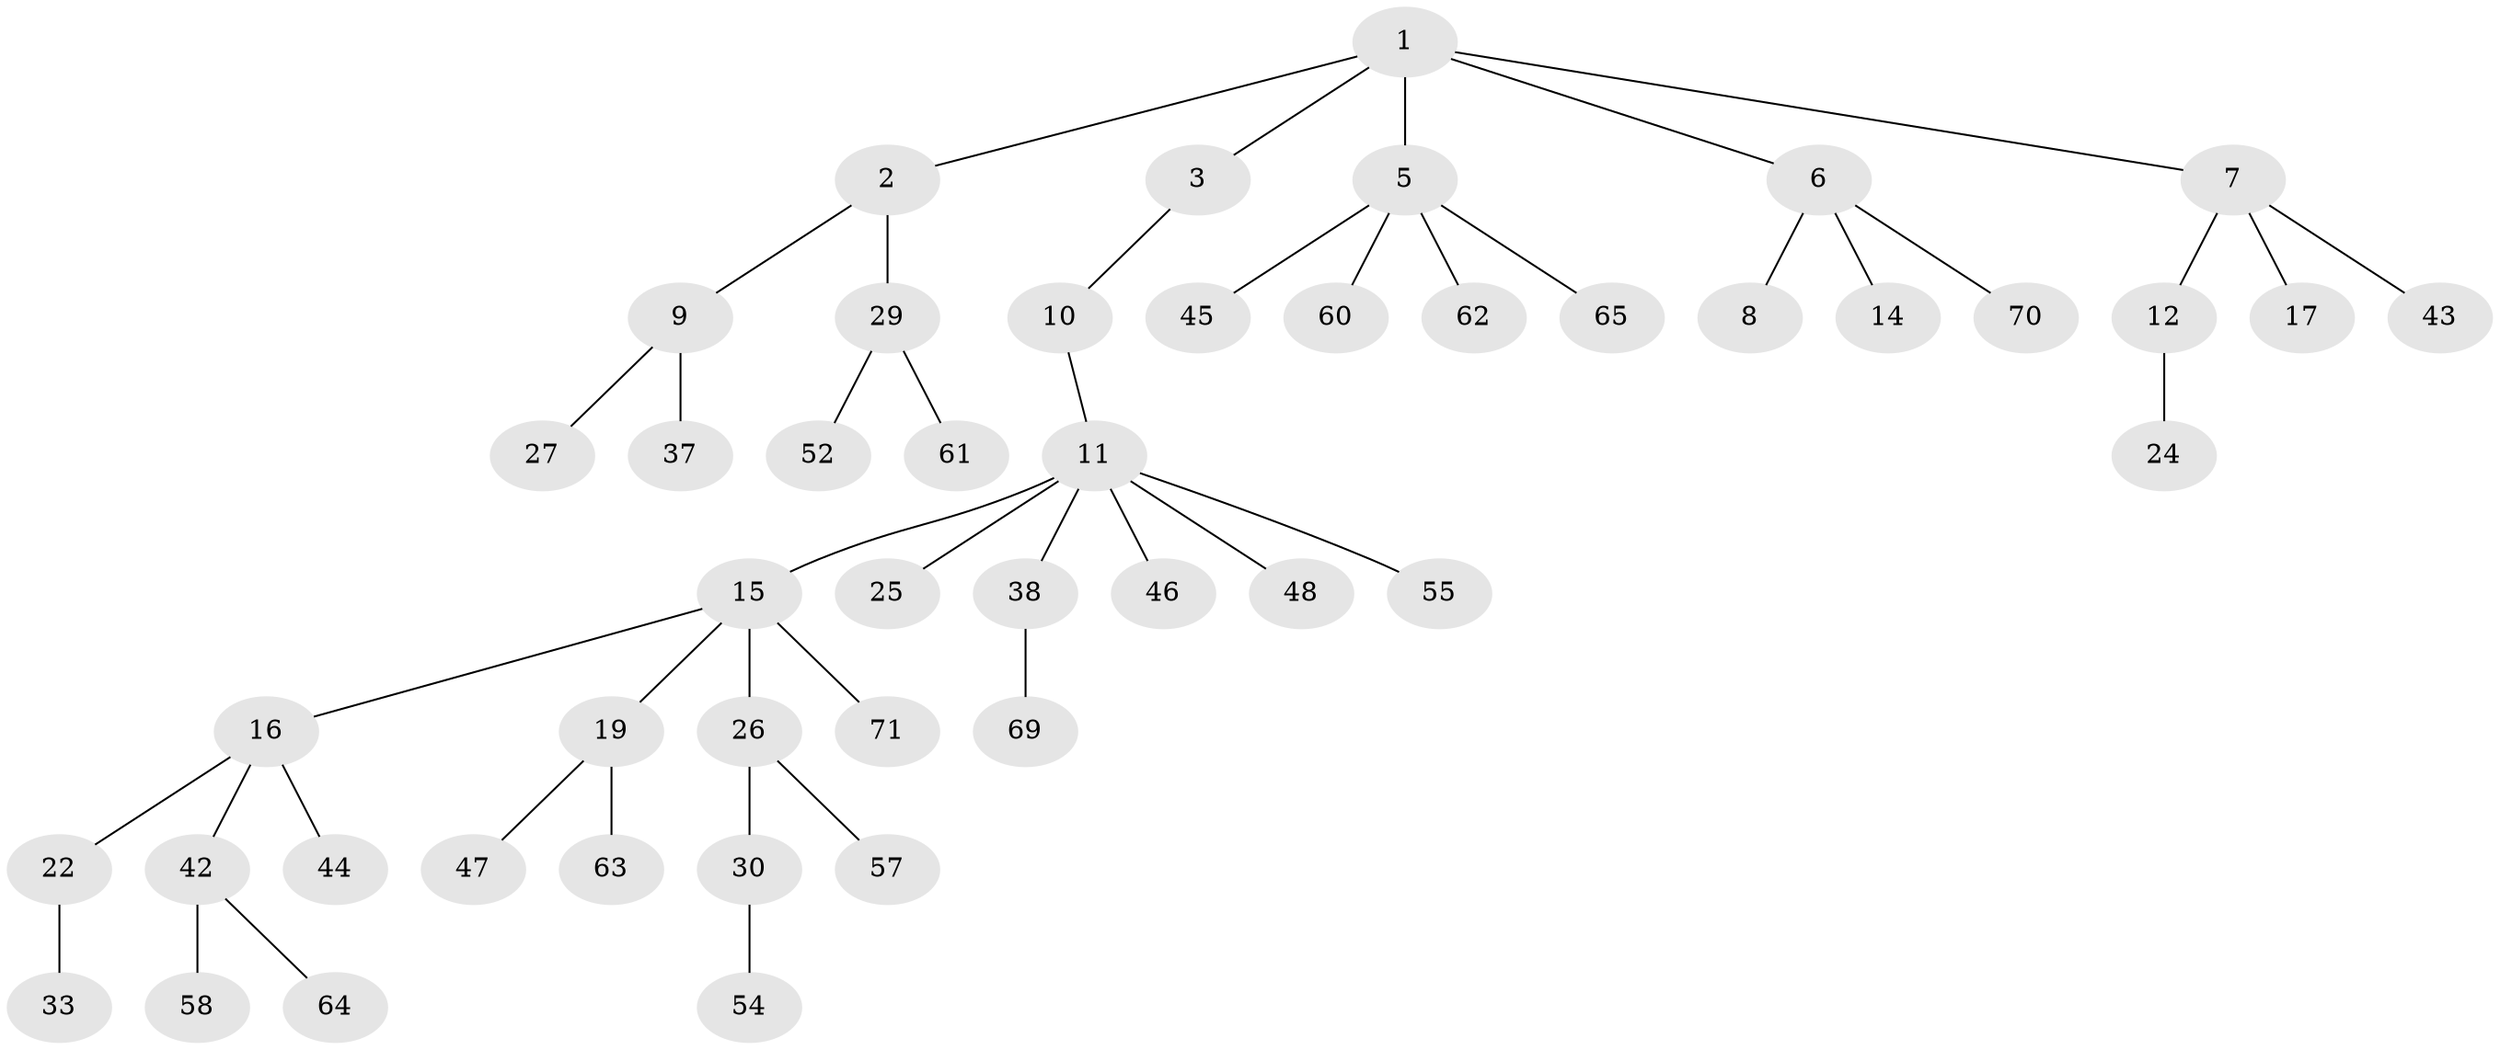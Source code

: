 // Generated by graph-tools (version 1.1) at 2025/52/02/27/25 19:52:12]
// undirected, 47 vertices, 46 edges
graph export_dot {
graph [start="1"]
  node [color=gray90,style=filled];
  1 [super="+53"];
  2 [super="+40"];
  3 [super="+4"];
  5 [super="+23"];
  6 [super="+41"];
  7 [super="+18"];
  8 [super="+13"];
  9 [super="+21"];
  10;
  11 [super="+32"];
  12 [super="+20"];
  14;
  15 [super="+34"];
  16 [super="+36"];
  17;
  19 [super="+35"];
  22 [super="+31"];
  24 [super="+28"];
  25 [super="+56"];
  26 [super="+59"];
  27;
  29 [super="+50"];
  30 [super="+49"];
  33;
  37 [super="+51"];
  38 [super="+39"];
  42 [super="+66"];
  43;
  44;
  45 [super="+74"];
  46;
  47;
  48;
  52;
  54;
  55;
  57;
  58 [super="+68"];
  60;
  61;
  62;
  63 [super="+73"];
  64 [super="+67"];
  65 [super="+72"];
  69;
  70;
  71;
  1 -- 2;
  1 -- 3;
  1 -- 5;
  1 -- 6;
  1 -- 7;
  2 -- 9;
  2 -- 29;
  3 -- 10;
  5 -- 60;
  5 -- 62;
  5 -- 65;
  5 -- 45;
  6 -- 8;
  6 -- 14;
  6 -- 70;
  7 -- 12;
  7 -- 17;
  7 -- 43;
  9 -- 27;
  9 -- 37;
  10 -- 11;
  11 -- 15;
  11 -- 25;
  11 -- 46;
  11 -- 55;
  11 -- 48;
  11 -- 38;
  12 -- 24;
  15 -- 16;
  15 -- 19;
  15 -- 26;
  15 -- 71;
  16 -- 22;
  16 -- 42;
  16 -- 44;
  19 -- 63;
  19 -- 47;
  22 -- 33;
  26 -- 30;
  26 -- 57;
  29 -- 52;
  29 -- 61;
  30 -- 54;
  38 -- 69;
  42 -- 58;
  42 -- 64;
}
